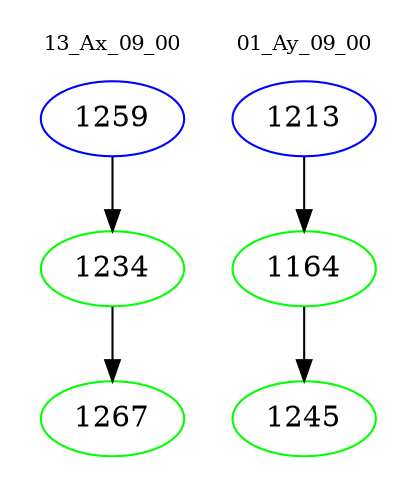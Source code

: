 digraph{
subgraph cluster_0 {
color = white
label = "13_Ax_09_00";
fontsize=10;
T0_1259 [label="1259", color="blue"]
T0_1259 -> T0_1234 [color="black"]
T0_1234 [label="1234", color="green"]
T0_1234 -> T0_1267 [color="black"]
T0_1267 [label="1267", color="green"]
}
subgraph cluster_1 {
color = white
label = "01_Ay_09_00";
fontsize=10;
T1_1213 [label="1213", color="blue"]
T1_1213 -> T1_1164 [color="black"]
T1_1164 [label="1164", color="green"]
T1_1164 -> T1_1245 [color="black"]
T1_1245 [label="1245", color="green"]
}
}
